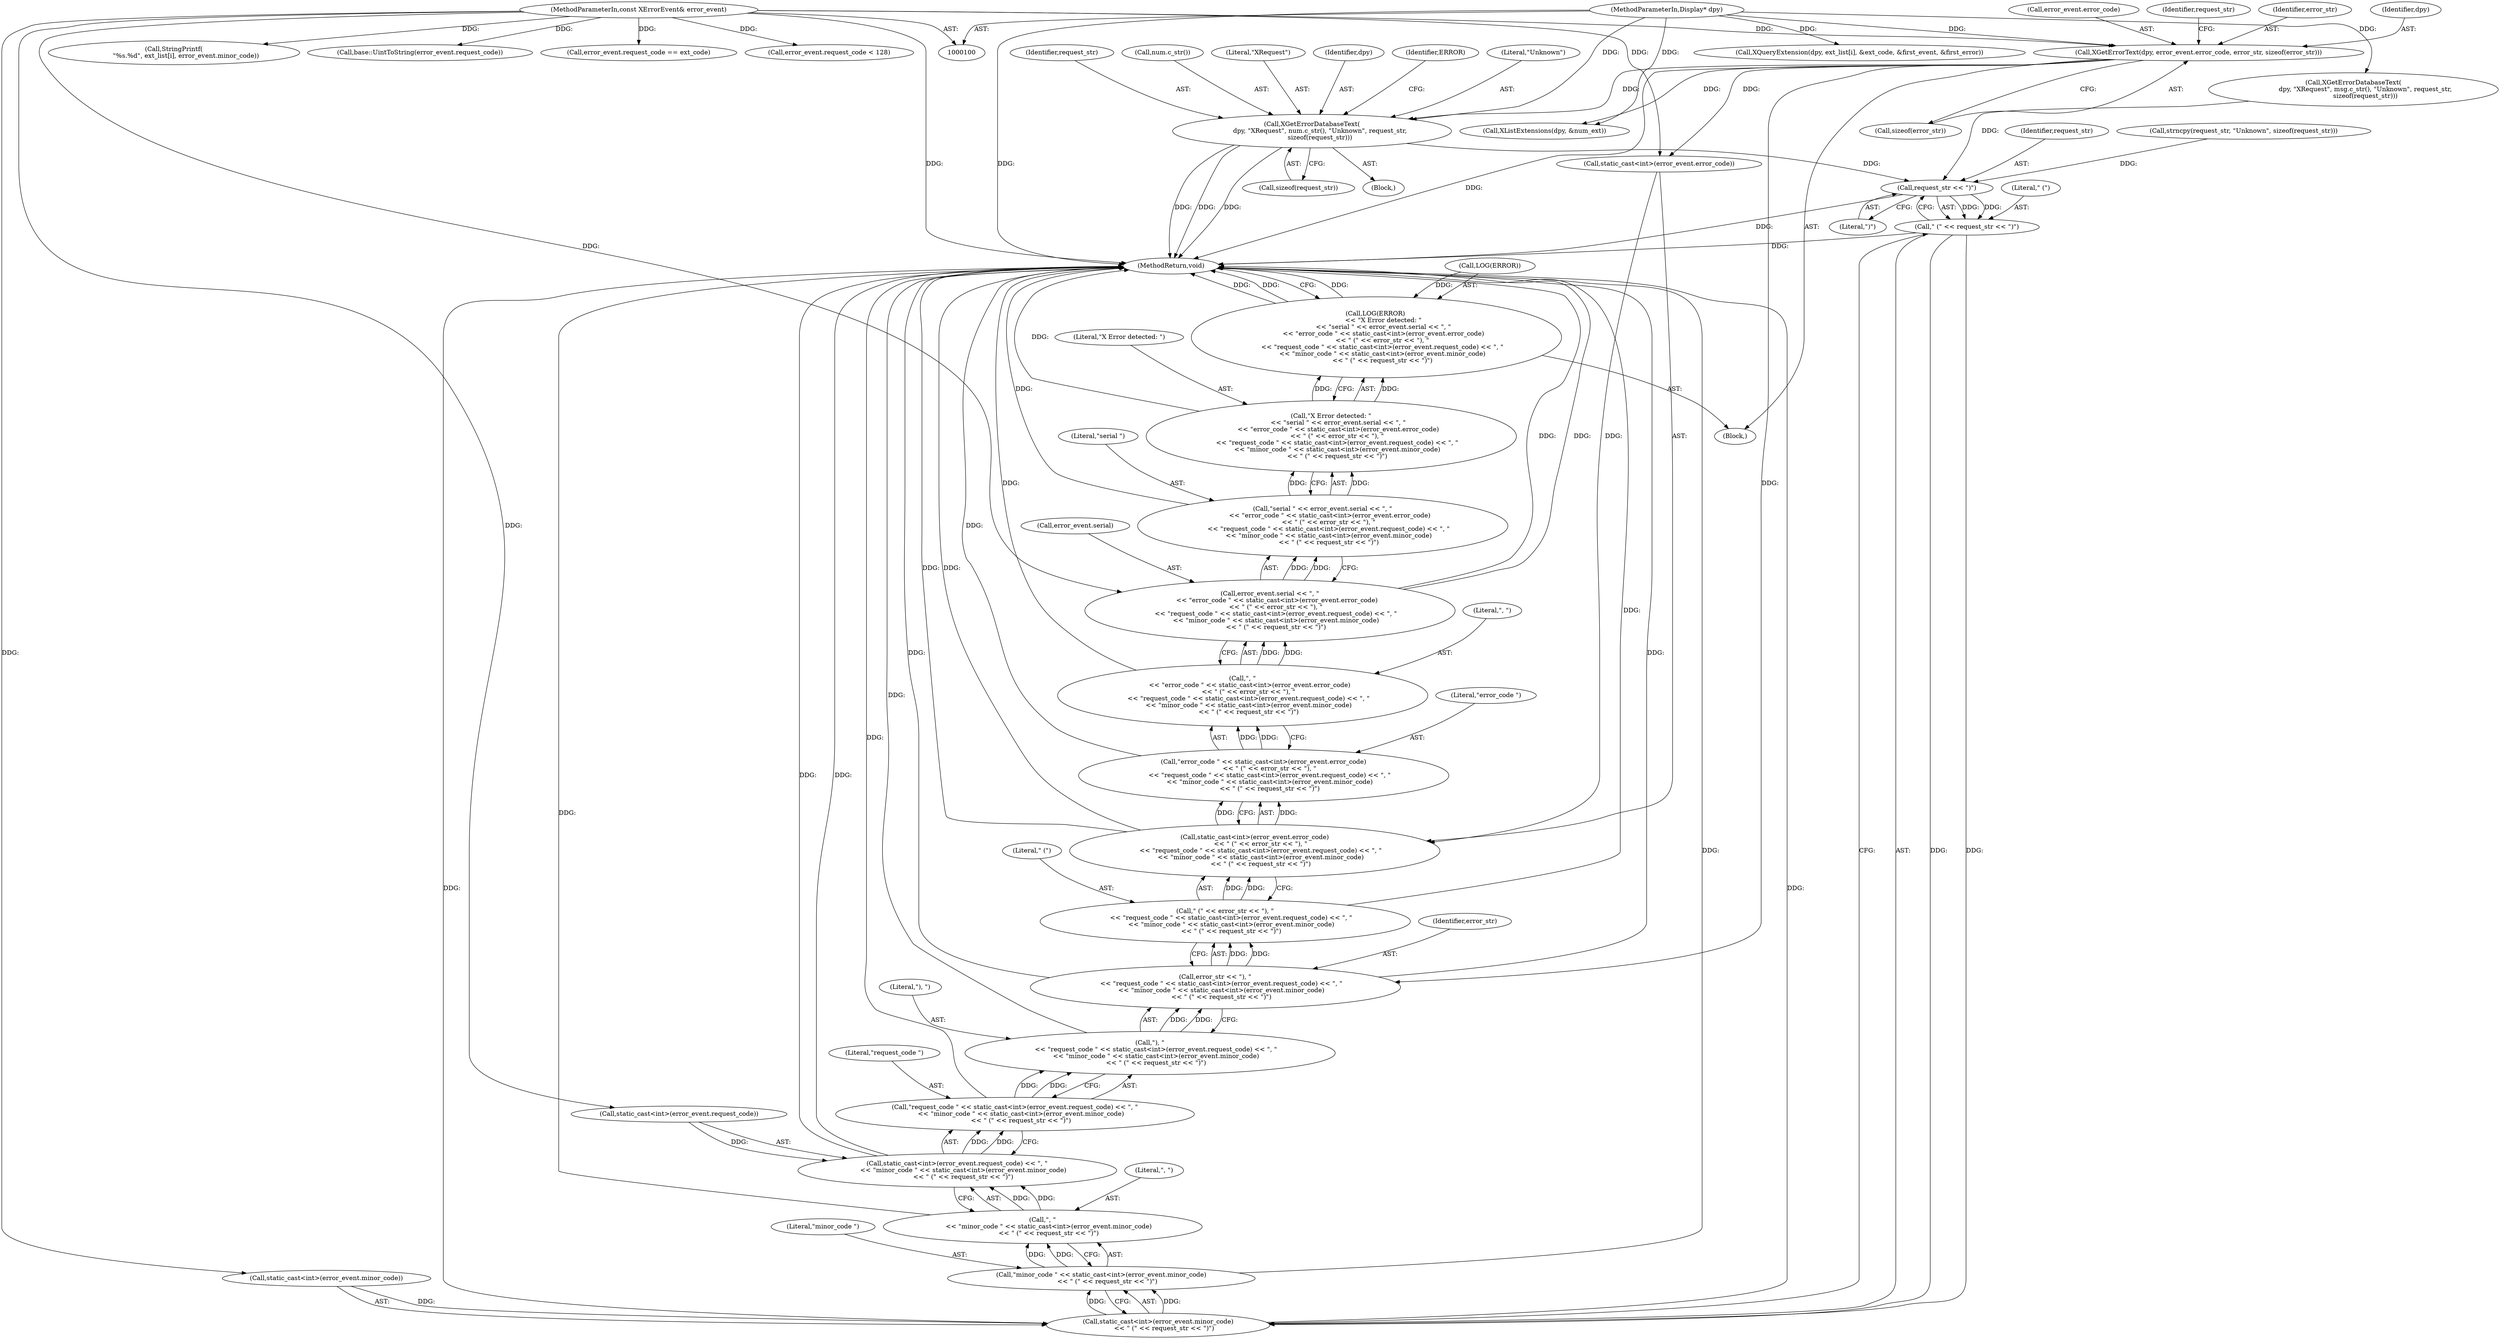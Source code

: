 digraph "1_Chrome_0bd1a6ddb5fb23dfea3e72d60e5e8df4cf5826bc_2@pointer" {
"1000133" [label="(Call,XGetErrorDatabaseText(\n        dpy, \"XRequest\", num.c_str(), \"Unknown\", request_str,\n        sizeof(request_str)))"];
"1000106" [label="(Call,XGetErrorText(dpy, error_event.error_code, error_str, sizeof(error_str)))"];
"1000101" [label="(MethodParameterIn,Display* dpy)"];
"1000102" [label="(MethodParameterIn,const XErrorEvent& error_event)"];
"1000252" [label="(Call,request_str << \")\")"];
"1000250" [label="(Call,\" (\" << request_str << \")\")"];
"1000244" [label="(Call,static_cast<int>(error_event.minor_code)\n      << \" (\" << request_str << \")\")"];
"1000242" [label="(Call,\"minor_code \" << static_cast<int>(error_event.minor_code)\n      << \" (\" << request_str << \")\")"];
"1000240" [label="(Call,\", \"\n      << \"minor_code \" << static_cast<int>(error_event.minor_code)\n      << \" (\" << request_str << \")\")"];
"1000234" [label="(Call,static_cast<int>(error_event.request_code) << \", \"\n      << \"minor_code \" << static_cast<int>(error_event.minor_code)\n      << \" (\" << request_str << \")\")"];
"1000232" [label="(Call,\"request_code \" << static_cast<int>(error_event.request_code) << \", \"\n      << \"minor_code \" << static_cast<int>(error_event.minor_code)\n      << \" (\" << request_str << \")\")"];
"1000230" [label="(Call,\"), \"\n      << \"request_code \" << static_cast<int>(error_event.request_code) << \", \"\n      << \"minor_code \" << static_cast<int>(error_event.minor_code)\n      << \" (\" << request_str << \")\")"];
"1000228" [label="(Call,error_str << \"), \"\n      << \"request_code \" << static_cast<int>(error_event.request_code) << \", \"\n      << \"minor_code \" << static_cast<int>(error_event.minor_code)\n      << \" (\" << request_str << \")\")"];
"1000226" [label="(Call,\" (\" << error_str << \"), \"\n      << \"request_code \" << static_cast<int>(error_event.request_code) << \", \"\n      << \"minor_code \" << static_cast<int>(error_event.minor_code)\n      << \" (\" << request_str << \")\")"];
"1000220" [label="(Call,static_cast<int>(error_event.error_code)\n      << \" (\" << error_str << \"), \"\n      << \"request_code \" << static_cast<int>(error_event.request_code) << \", \"\n      << \"minor_code \" << static_cast<int>(error_event.minor_code)\n      << \" (\" << request_str << \")\")"];
"1000218" [label="(Call,\"error_code \" << static_cast<int>(error_event.error_code)\n      << \" (\" << error_str << \"), \"\n      << \"request_code \" << static_cast<int>(error_event.request_code) << \", \"\n      << \"minor_code \" << static_cast<int>(error_event.minor_code)\n      << \" (\" << request_str << \")\")"];
"1000216" [label="(Call,\", \"\n       << \"error_code \" << static_cast<int>(error_event.error_code)\n      << \" (\" << error_str << \"), \"\n      << \"request_code \" << static_cast<int>(error_event.request_code) << \", \"\n      << \"minor_code \" << static_cast<int>(error_event.minor_code)\n      << \" (\" << request_str << \")\")"];
"1000212" [label="(Call,error_event.serial << \", \"\n       << \"error_code \" << static_cast<int>(error_event.error_code)\n      << \" (\" << error_str << \"), \"\n      << \"request_code \" << static_cast<int>(error_event.request_code) << \", \"\n      << \"minor_code \" << static_cast<int>(error_event.minor_code)\n      << \" (\" << request_str << \")\")"];
"1000210" [label="(Call,\"serial \" << error_event.serial << \", \"\n       << \"error_code \" << static_cast<int>(error_event.error_code)\n      << \" (\" << error_str << \"), \"\n      << \"request_code \" << static_cast<int>(error_event.request_code) << \", \"\n      << \"minor_code \" << static_cast<int>(error_event.minor_code)\n      << \" (\" << request_str << \")\")"];
"1000208" [label="(Call,\"X Error detected: \"\n       << \"serial \" << error_event.serial << \", \"\n       << \"error_code \" << static_cast<int>(error_event.error_code)\n      << \" (\" << error_str << \"), \"\n      << \"request_code \" << static_cast<int>(error_event.request_code) << \", \"\n      << \"minor_code \" << static_cast<int>(error_event.minor_code)\n      << \" (\" << request_str << \")\")"];
"1000205" [label="(Call,LOG(ERROR) \n       << \"X Error detected: \"\n       << \"serial \" << error_event.serial << \", \"\n       << \"error_code \" << static_cast<int>(error_event.error_code)\n      << \" (\" << error_str << \"), \"\n      << \"request_code \" << static_cast<int>(error_event.request_code) << \", \"\n      << \"minor_code \" << static_cast<int>(error_event.minor_code)\n      << \" (\" << request_str << \")\")"];
"1000244" [label="(Call,static_cast<int>(error_event.minor_code)\n      << \" (\" << request_str << \")\")"];
"1000226" [label="(Call,\" (\" << error_str << \"), \"\n      << \"request_code \" << static_cast<int>(error_event.request_code) << \", \"\n      << \"minor_code \" << static_cast<int>(error_event.minor_code)\n      << \" (\" << request_str << \")\")"];
"1000101" [label="(MethodParameterIn,Display* dpy)"];
"1000228" [label="(Call,error_str << \"), \"\n      << \"request_code \" << static_cast<int>(error_event.request_code) << \", \"\n      << \"minor_code \" << static_cast<int>(error_event.minor_code)\n      << \" (\" << request_str << \")\")"];
"1000138" [label="(Identifier,request_str)"];
"1000103" [label="(Block,)"];
"1000108" [label="(Call,error_event.error_code)"];
"1000115" [label="(Identifier,request_str)"];
"1000235" [label="(Call,static_cast<int>(error_event.request_code))"];
"1000242" [label="(Call,\"minor_code \" << static_cast<int>(error_event.minor_code)\n      << \" (\" << request_str << \")\")"];
"1000227" [label="(Literal,\" (\")"];
"1000186" [label="(Call,StringPrintf(\n            \"%s.%d\", ext_list[i], error_event.minor_code))"];
"1000136" [label="(Call,num.c_str())"];
"1000251" [label="(Literal,\" (\")"];
"1000253" [label="(Identifier,request_str)"];
"1000135" [label="(Literal,\"XRequest\")"];
"1000129" [label="(Call,base::UintToString(error_event.request_code))"];
"1000177" [label="(Call,error_event.request_code == ext_code)"];
"1000206" [label="(Call,LOG(ERROR))"];
"1000216" [label="(Call,\", \"\n       << \"error_code \" << static_cast<int>(error_event.error_code)\n      << \" (\" << error_str << \"), \"\n      << \"request_code \" << static_cast<int>(error_event.request_code) << \", \"\n      << \"minor_code \" << static_cast<int>(error_event.minor_code)\n      << \" (\" << request_str << \")\")"];
"1000254" [label="(Literal,\")\")"];
"1000233" [label="(Literal,\"request_code \")"];
"1000219" [label="(Literal,\"error_code \")"];
"1000147" [label="(Call,XListExtensions(dpy, &num_ext))"];
"1000111" [label="(Identifier,error_str)"];
"1000232" [label="(Call,\"request_code \" << static_cast<int>(error_event.request_code) << \", \"\n      << \"minor_code \" << static_cast<int>(error_event.minor_code)\n      << \" (\" << request_str << \")\")"];
"1000209" [label="(Literal,\"X Error detected: \")"];
"1000106" [label="(Call,XGetErrorText(dpy, error_event.error_code, error_str, sizeof(error_str)))"];
"1000240" [label="(Call,\", \"\n      << \"minor_code \" << static_cast<int>(error_event.minor_code)\n      << \" (\" << request_str << \")\")"];
"1000112" [label="(Call,sizeof(error_str))"];
"1000165" [label="(Call,XQueryExtension(dpy, ext_list[i], &ext_code, &first_event, &first_error))"];
"1000133" [label="(Call,XGetErrorDatabaseText(\n        dpy, \"XRequest\", num.c_str(), \"Unknown\", request_str,\n        sizeof(request_str)))"];
"1000252" [label="(Call,request_str << \")\")"];
"1000107" [label="(Identifier,dpy)"];
"1000229" [label="(Identifier,error_str)"];
"1000134" [label="(Identifier,dpy)"];
"1000221" [label="(Call,static_cast<int>(error_event.error_code))"];
"1000230" [label="(Call,\"), \"\n      << \"request_code \" << static_cast<int>(error_event.request_code) << \", \"\n      << \"minor_code \" << static_cast<int>(error_event.minor_code)\n      << \" (\" << request_str << \")\")"];
"1000211" [label="(Literal,\"serial \")"];
"1000220" [label="(Call,static_cast<int>(error_event.error_code)\n      << \" (\" << error_str << \"), \"\n      << \"request_code \" << static_cast<int>(error_event.request_code) << \", \"\n      << \"minor_code \" << static_cast<int>(error_event.minor_code)\n      << \" (\" << request_str << \")\")"];
"1000207" [label="(Identifier,ERROR)"];
"1000102" [label="(MethodParameterIn,const XErrorEvent& error_event)"];
"1000125" [label="(Block,)"];
"1000241" [label="(Literal,\", \")"];
"1000231" [label="(Literal,\"), \")"];
"1000139" [label="(Call,sizeof(request_str))"];
"1000120" [label="(Call,error_event.request_code < 128)"];
"1000212" [label="(Call,error_event.serial << \", \"\n       << \"error_code \" << static_cast<int>(error_event.error_code)\n      << \" (\" << error_str << \"), \"\n      << \"request_code \" << static_cast<int>(error_event.request_code) << \", \"\n      << \"minor_code \" << static_cast<int>(error_event.minor_code)\n      << \" (\" << request_str << \")\")"];
"1000137" [label="(Literal,\"Unknown\")"];
"1000234" [label="(Call,static_cast<int>(error_event.request_code) << \", \"\n      << \"minor_code \" << static_cast<int>(error_event.minor_code)\n      << \" (\" << request_str << \")\")"];
"1000217" [label="(Literal,\", \")"];
"1000114" [label="(Call,strncpy(request_str, \"Unknown\", sizeof(request_str)))"];
"1000255" [label="(MethodReturn,void)"];
"1000250" [label="(Call,\" (\" << request_str << \")\")"];
"1000245" [label="(Call,static_cast<int>(error_event.minor_code))"];
"1000243" [label="(Literal,\"minor_code \")"];
"1000208" [label="(Call,\"X Error detected: \"\n       << \"serial \" << error_event.serial << \", \"\n       << \"error_code \" << static_cast<int>(error_event.error_code)\n      << \" (\" << error_str << \"), \"\n      << \"request_code \" << static_cast<int>(error_event.request_code) << \", \"\n      << \"minor_code \" << static_cast<int>(error_event.minor_code)\n      << \" (\" << request_str << \")\")"];
"1000218" [label="(Call,\"error_code \" << static_cast<int>(error_event.error_code)\n      << \" (\" << error_str << \"), \"\n      << \"request_code \" << static_cast<int>(error_event.request_code) << \", \"\n      << \"minor_code \" << static_cast<int>(error_event.minor_code)\n      << \" (\" << request_str << \")\")"];
"1000213" [label="(Call,error_event.serial)"];
"1000194" [label="(Call,XGetErrorDatabaseText(\n            dpy, \"XRequest\", msg.c_str(), \"Unknown\", request_str,\n            sizeof(request_str)))"];
"1000205" [label="(Call,LOG(ERROR) \n       << \"X Error detected: \"\n       << \"serial \" << error_event.serial << \", \"\n       << \"error_code \" << static_cast<int>(error_event.error_code)\n      << \" (\" << error_str << \"), \"\n      << \"request_code \" << static_cast<int>(error_event.request_code) << \", \"\n      << \"minor_code \" << static_cast<int>(error_event.minor_code)\n      << \" (\" << request_str << \")\")"];
"1000210" [label="(Call,\"serial \" << error_event.serial << \", \"\n       << \"error_code \" << static_cast<int>(error_event.error_code)\n      << \" (\" << error_str << \"), \"\n      << \"request_code \" << static_cast<int>(error_event.request_code) << \", \"\n      << \"minor_code \" << static_cast<int>(error_event.minor_code)\n      << \" (\" << request_str << \")\")"];
"1000133" -> "1000125"  [label="AST: "];
"1000133" -> "1000139"  [label="CFG: "];
"1000134" -> "1000133"  [label="AST: "];
"1000135" -> "1000133"  [label="AST: "];
"1000136" -> "1000133"  [label="AST: "];
"1000137" -> "1000133"  [label="AST: "];
"1000138" -> "1000133"  [label="AST: "];
"1000139" -> "1000133"  [label="AST: "];
"1000207" -> "1000133"  [label="CFG: "];
"1000133" -> "1000255"  [label="DDG: "];
"1000133" -> "1000255"  [label="DDG: "];
"1000133" -> "1000255"  [label="DDG: "];
"1000106" -> "1000133"  [label="DDG: "];
"1000101" -> "1000133"  [label="DDG: "];
"1000133" -> "1000252"  [label="DDG: "];
"1000106" -> "1000103"  [label="AST: "];
"1000106" -> "1000112"  [label="CFG: "];
"1000107" -> "1000106"  [label="AST: "];
"1000108" -> "1000106"  [label="AST: "];
"1000111" -> "1000106"  [label="AST: "];
"1000112" -> "1000106"  [label="AST: "];
"1000115" -> "1000106"  [label="CFG: "];
"1000106" -> "1000255"  [label="DDG: "];
"1000101" -> "1000106"  [label="DDG: "];
"1000102" -> "1000106"  [label="DDG: "];
"1000106" -> "1000147"  [label="DDG: "];
"1000106" -> "1000221"  [label="DDG: "];
"1000106" -> "1000228"  [label="DDG: "];
"1000101" -> "1000100"  [label="AST: "];
"1000101" -> "1000255"  [label="DDG: "];
"1000101" -> "1000147"  [label="DDG: "];
"1000101" -> "1000165"  [label="DDG: "];
"1000101" -> "1000194"  [label="DDG: "];
"1000102" -> "1000100"  [label="AST: "];
"1000102" -> "1000255"  [label="DDG: "];
"1000102" -> "1000120"  [label="DDG: "];
"1000102" -> "1000129"  [label="DDG: "];
"1000102" -> "1000177"  [label="DDG: "];
"1000102" -> "1000186"  [label="DDG: "];
"1000102" -> "1000212"  [label="DDG: "];
"1000102" -> "1000221"  [label="DDG: "];
"1000102" -> "1000235"  [label="DDG: "];
"1000102" -> "1000245"  [label="DDG: "];
"1000252" -> "1000250"  [label="AST: "];
"1000252" -> "1000254"  [label="CFG: "];
"1000253" -> "1000252"  [label="AST: "];
"1000254" -> "1000252"  [label="AST: "];
"1000250" -> "1000252"  [label="CFG: "];
"1000252" -> "1000255"  [label="DDG: "];
"1000252" -> "1000250"  [label="DDG: "];
"1000252" -> "1000250"  [label="DDG: "];
"1000114" -> "1000252"  [label="DDG: "];
"1000194" -> "1000252"  [label="DDG: "];
"1000250" -> "1000244"  [label="AST: "];
"1000251" -> "1000250"  [label="AST: "];
"1000244" -> "1000250"  [label="CFG: "];
"1000250" -> "1000255"  [label="DDG: "];
"1000250" -> "1000244"  [label="DDG: "];
"1000250" -> "1000244"  [label="DDG: "];
"1000244" -> "1000242"  [label="AST: "];
"1000245" -> "1000244"  [label="AST: "];
"1000242" -> "1000244"  [label="CFG: "];
"1000244" -> "1000255"  [label="DDG: "];
"1000244" -> "1000255"  [label="DDG: "];
"1000244" -> "1000242"  [label="DDG: "];
"1000244" -> "1000242"  [label="DDG: "];
"1000245" -> "1000244"  [label="DDG: "];
"1000242" -> "1000240"  [label="AST: "];
"1000243" -> "1000242"  [label="AST: "];
"1000240" -> "1000242"  [label="CFG: "];
"1000242" -> "1000255"  [label="DDG: "];
"1000242" -> "1000240"  [label="DDG: "];
"1000242" -> "1000240"  [label="DDG: "];
"1000240" -> "1000234"  [label="AST: "];
"1000241" -> "1000240"  [label="AST: "];
"1000234" -> "1000240"  [label="CFG: "];
"1000240" -> "1000255"  [label="DDG: "];
"1000240" -> "1000234"  [label="DDG: "];
"1000240" -> "1000234"  [label="DDG: "];
"1000234" -> "1000232"  [label="AST: "];
"1000235" -> "1000234"  [label="AST: "];
"1000232" -> "1000234"  [label="CFG: "];
"1000234" -> "1000255"  [label="DDG: "];
"1000234" -> "1000255"  [label="DDG: "];
"1000234" -> "1000232"  [label="DDG: "];
"1000234" -> "1000232"  [label="DDG: "];
"1000235" -> "1000234"  [label="DDG: "];
"1000232" -> "1000230"  [label="AST: "];
"1000233" -> "1000232"  [label="AST: "];
"1000230" -> "1000232"  [label="CFG: "];
"1000232" -> "1000255"  [label="DDG: "];
"1000232" -> "1000230"  [label="DDG: "];
"1000232" -> "1000230"  [label="DDG: "];
"1000230" -> "1000228"  [label="AST: "];
"1000231" -> "1000230"  [label="AST: "];
"1000228" -> "1000230"  [label="CFG: "];
"1000230" -> "1000255"  [label="DDG: "];
"1000230" -> "1000228"  [label="DDG: "];
"1000230" -> "1000228"  [label="DDG: "];
"1000228" -> "1000226"  [label="AST: "];
"1000229" -> "1000228"  [label="AST: "];
"1000226" -> "1000228"  [label="CFG: "];
"1000228" -> "1000255"  [label="DDG: "];
"1000228" -> "1000255"  [label="DDG: "];
"1000228" -> "1000226"  [label="DDG: "];
"1000228" -> "1000226"  [label="DDG: "];
"1000226" -> "1000220"  [label="AST: "];
"1000227" -> "1000226"  [label="AST: "];
"1000220" -> "1000226"  [label="CFG: "];
"1000226" -> "1000255"  [label="DDG: "];
"1000226" -> "1000220"  [label="DDG: "];
"1000226" -> "1000220"  [label="DDG: "];
"1000220" -> "1000218"  [label="AST: "];
"1000221" -> "1000220"  [label="AST: "];
"1000218" -> "1000220"  [label="CFG: "];
"1000220" -> "1000255"  [label="DDG: "];
"1000220" -> "1000255"  [label="DDG: "];
"1000220" -> "1000218"  [label="DDG: "];
"1000220" -> "1000218"  [label="DDG: "];
"1000221" -> "1000220"  [label="DDG: "];
"1000218" -> "1000216"  [label="AST: "];
"1000219" -> "1000218"  [label="AST: "];
"1000216" -> "1000218"  [label="CFG: "];
"1000218" -> "1000255"  [label="DDG: "];
"1000218" -> "1000216"  [label="DDG: "];
"1000218" -> "1000216"  [label="DDG: "];
"1000216" -> "1000212"  [label="AST: "];
"1000217" -> "1000216"  [label="AST: "];
"1000212" -> "1000216"  [label="CFG: "];
"1000216" -> "1000255"  [label="DDG: "];
"1000216" -> "1000212"  [label="DDG: "];
"1000216" -> "1000212"  [label="DDG: "];
"1000212" -> "1000210"  [label="AST: "];
"1000213" -> "1000212"  [label="AST: "];
"1000210" -> "1000212"  [label="CFG: "];
"1000212" -> "1000255"  [label="DDG: "];
"1000212" -> "1000255"  [label="DDG: "];
"1000212" -> "1000210"  [label="DDG: "];
"1000212" -> "1000210"  [label="DDG: "];
"1000210" -> "1000208"  [label="AST: "];
"1000211" -> "1000210"  [label="AST: "];
"1000208" -> "1000210"  [label="CFG: "];
"1000210" -> "1000255"  [label="DDG: "];
"1000210" -> "1000208"  [label="DDG: "];
"1000210" -> "1000208"  [label="DDG: "];
"1000208" -> "1000205"  [label="AST: "];
"1000209" -> "1000208"  [label="AST: "];
"1000205" -> "1000208"  [label="CFG: "];
"1000208" -> "1000255"  [label="DDG: "];
"1000208" -> "1000205"  [label="DDG: "];
"1000208" -> "1000205"  [label="DDG: "];
"1000205" -> "1000103"  [label="AST: "];
"1000206" -> "1000205"  [label="AST: "];
"1000255" -> "1000205"  [label="CFG: "];
"1000205" -> "1000255"  [label="DDG: "];
"1000205" -> "1000255"  [label="DDG: "];
"1000205" -> "1000255"  [label="DDG: "];
"1000206" -> "1000205"  [label="DDG: "];
}
